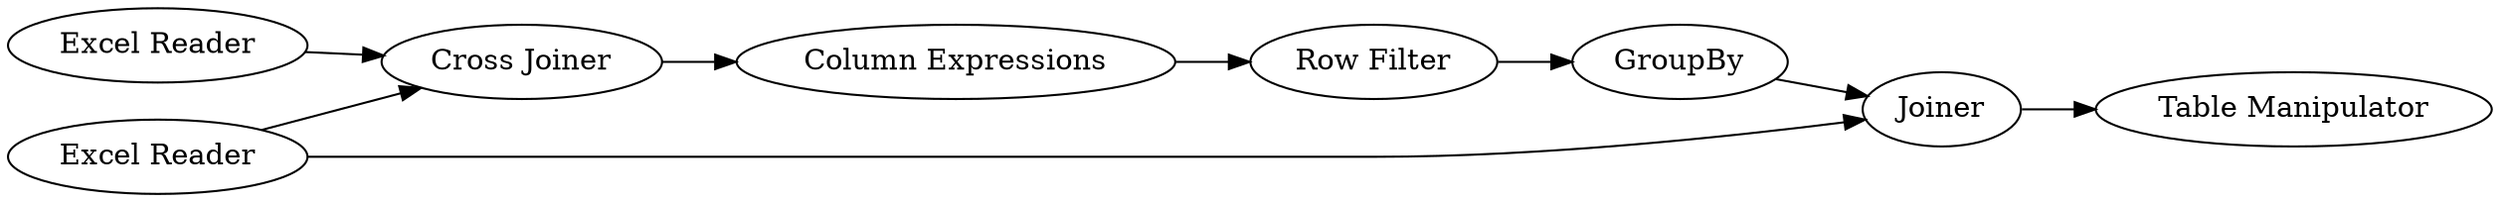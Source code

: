 digraph {
	12 -> 13
	2 -> 10
	13 -> 14
	1 -> 10
	2 -> 14
	14 -> 15
	11 -> 12
	10 -> 11
	13 [label=GroupBy]
	1 [label="Excel Reader"]
	11 [label="Column Expressions"]
	15 [label="Table Manipulator"]
	14 [label=Joiner]
	12 [label="Row Filter"]
	2 [label="Excel Reader"]
	10 [label="Cross Joiner"]
	rankdir=LR
}
